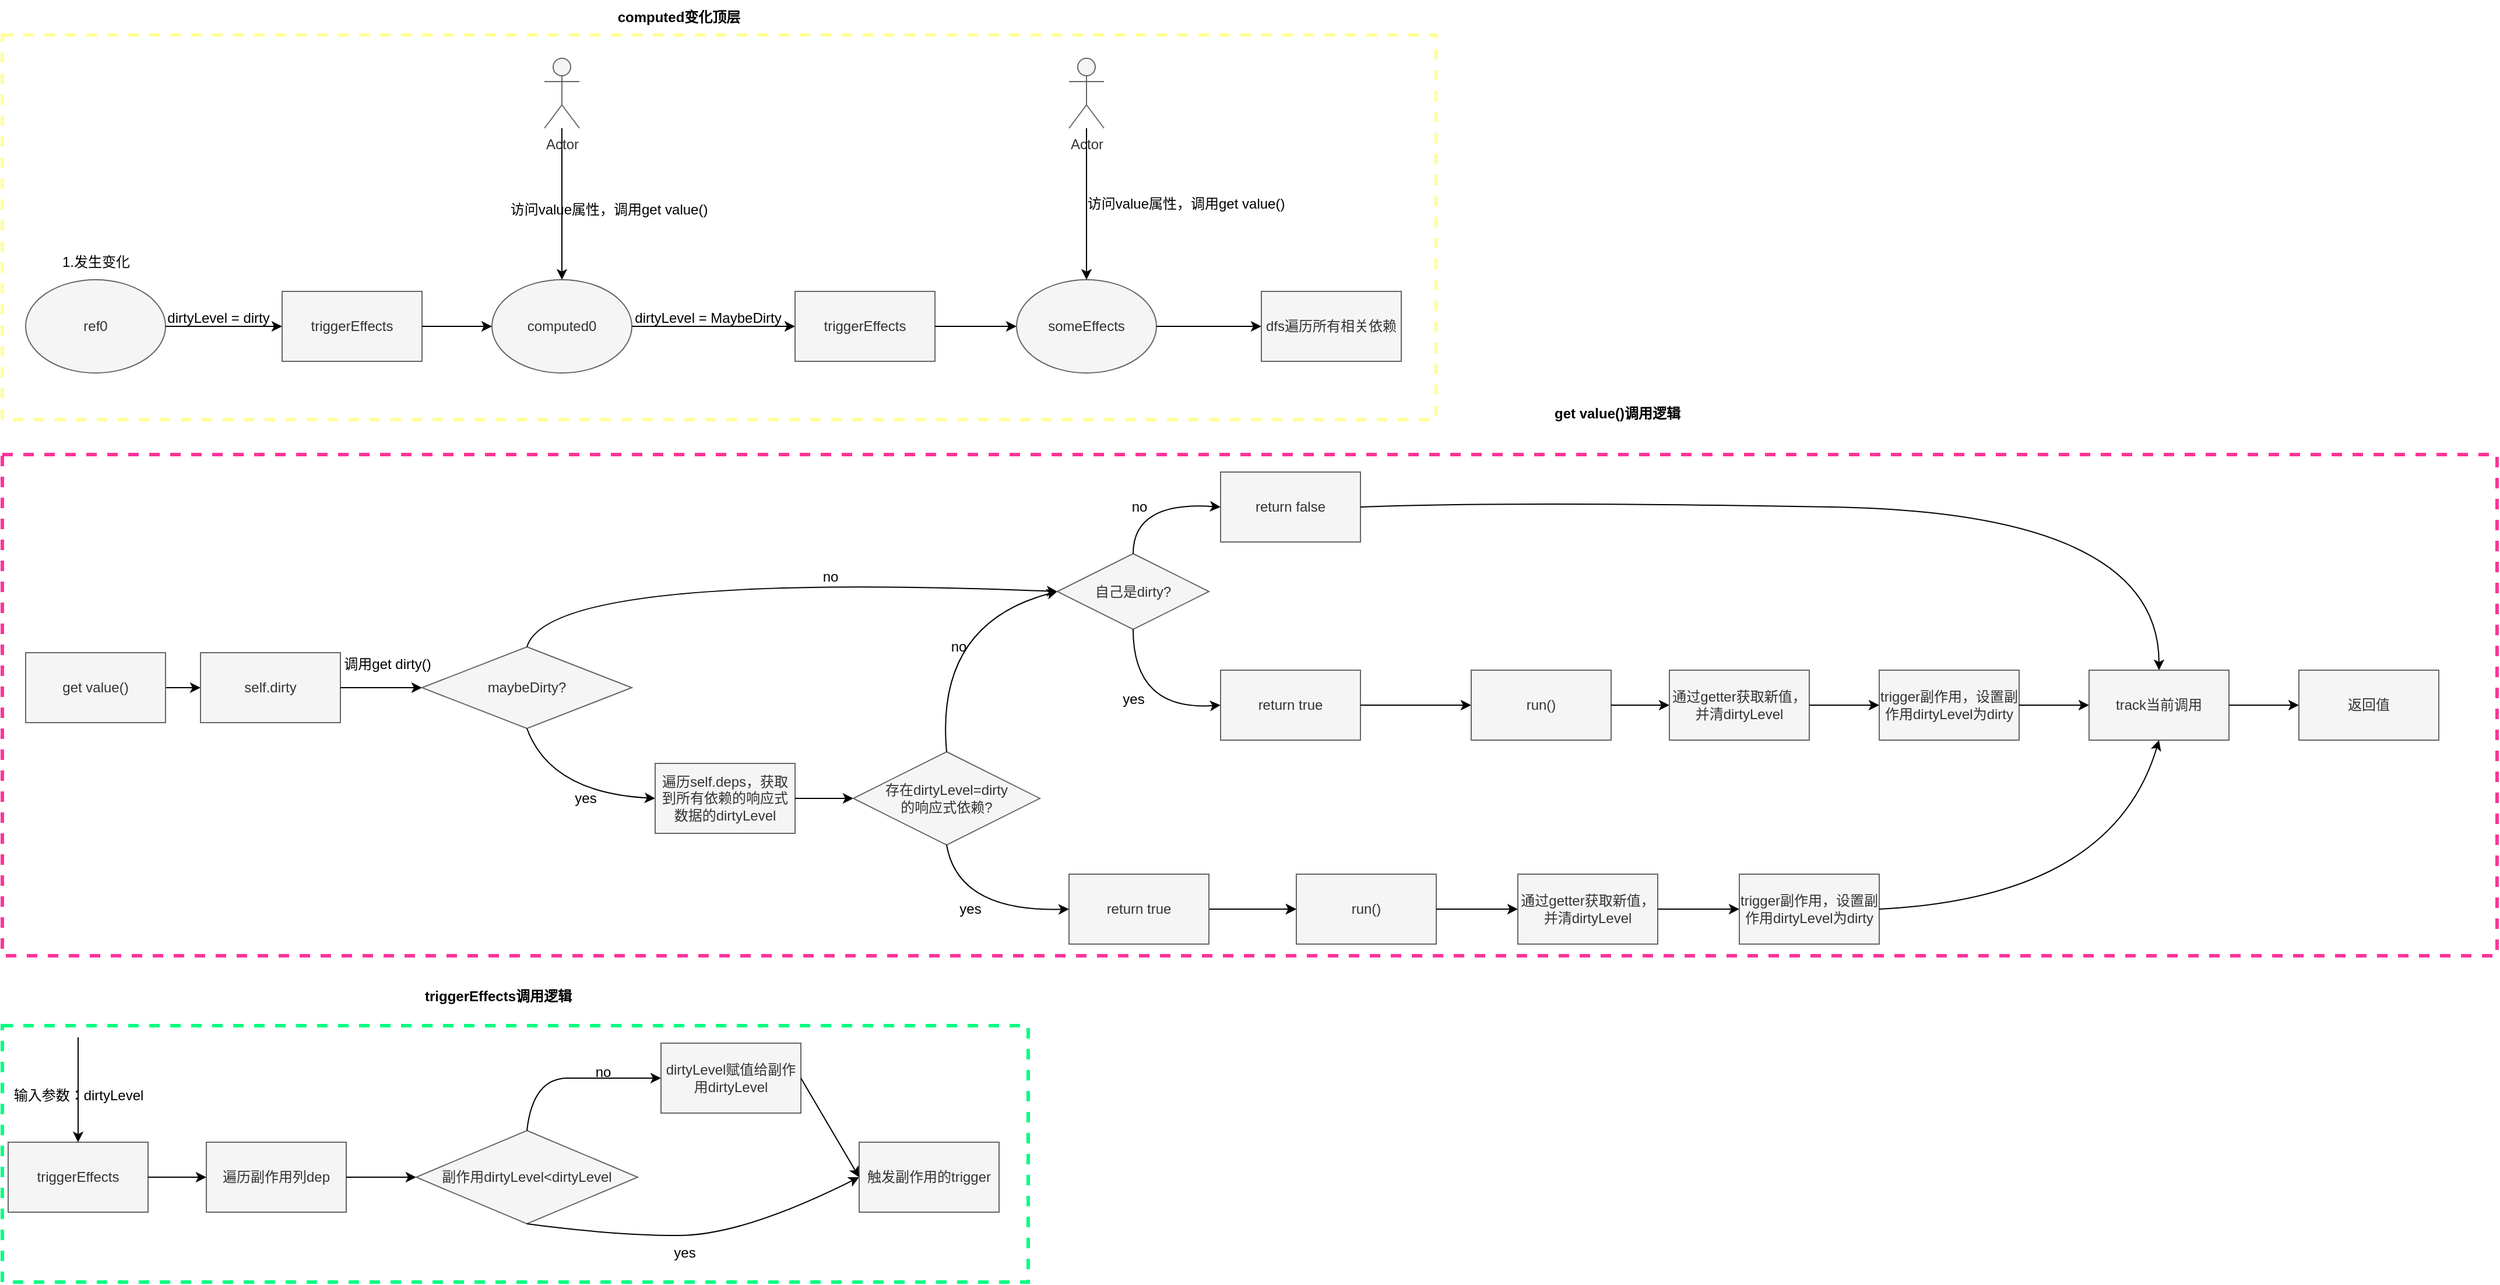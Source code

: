 <mxfile>
    <diagram id="IjNPmNTiGT3FZmEybGMK" name="第 1 页">
        <mxGraphModel dx="1130" dy="779" grid="1" gridSize="10" guides="1" tooltips="1" connect="1" arrows="1" fold="1" page="1" pageScale="1" pageWidth="827" pageHeight="1169" background="#ffffff" math="0" shadow="0">
            <root>
                <mxCell id="0"/>
                <mxCell id="1" parent="0"/>
                <mxCell id="258" value="" style="rounded=0;whiteSpace=wrap;html=1;fontColor=#000000;fillColor=none;strokeColor=#00FF80;dashed=1;strokeWidth=3;" parent="1" vertex="1">
                    <mxGeometry x="470" y="950" width="880" height="220" as="geometry"/>
                </mxCell>
                <mxCell id="253" value="" style="rounded=0;whiteSpace=wrap;html=1;fontColor=#000000;fillColor=none;strokeColor=#FFFF99;dashed=1;strokeWidth=3;" parent="1" vertex="1">
                    <mxGeometry x="470" y="100" width="1230" height="330" as="geometry"/>
                </mxCell>
                <mxCell id="255" value="" style="rounded=0;whiteSpace=wrap;html=1;fontColor=#000000;fillColor=none;strokeColor=#FF3399;dashed=1;strokeWidth=3;" parent="1" vertex="1">
                    <mxGeometry x="470" y="460" width="2140" height="430" as="geometry"/>
                </mxCell>
                <mxCell id="103" value="ref0" style="ellipse;whiteSpace=wrap;html=1;fontColor=#333333;fillColor=#f5f5f5;strokeColor=#666666;" parent="1" vertex="1">
                    <mxGeometry x="490" y="310" width="120" height="80" as="geometry"/>
                </mxCell>
                <mxCell id="104" value="computed0" style="ellipse;whiteSpace=wrap;html=1;fontColor=#333333;fillColor=#f5f5f5;strokeColor=#666666;" parent="1" vertex="1">
                    <mxGeometry x="890" y="310" width="120" height="80" as="geometry"/>
                </mxCell>
                <mxCell id="106" value="" style="endArrow=classic;html=1;fontColor=#000000;exitX=1;exitY=0.5;exitDx=0;exitDy=0;strokeColor=#000000;" parent="1" source="103" target="107" edge="1">
                    <mxGeometry width="50" height="50" relative="1" as="geometry">
                        <mxPoint x="455" y="608" as="sourcePoint"/>
                        <mxPoint x="545" y="378" as="targetPoint"/>
                    </mxGeometry>
                </mxCell>
                <mxCell id="107" value="triggerEffects" style="rounded=0;whiteSpace=wrap;html=1;fontColor=#333333;fillColor=#f5f5f5;strokeColor=#666666;" parent="1" vertex="1">
                    <mxGeometry x="710" y="320" width="120" height="60" as="geometry"/>
                </mxCell>
                <mxCell id="108" value="" style="endArrow=classic;html=1;strokeColor=#000000;fontColor=#000000;exitX=1;exitY=0.5;exitDx=0;exitDy=0;entryX=0;entryY=0.5;entryDx=0;entryDy=0;fillColor=#fff2cc;" parent="1" source="107" target="104" edge="1">
                    <mxGeometry width="50" height="50" relative="1" as="geometry">
                        <mxPoint x="715" y="520" as="sourcePoint"/>
                        <mxPoint x="505" y="290" as="targetPoint"/>
                    </mxGeometry>
                </mxCell>
                <mxCell id="110" value="" style="endArrow=classic;html=1;fontColor=#000000;exitX=1;exitY=0.5;exitDx=0;exitDy=0;entryX=0;entryY=0.5;entryDx=0;entryDy=0;startArrow=none;strokeColor=#000000;" parent="1" source="104" target="111" edge="1">
                    <mxGeometry width="50" height="50" relative="1" as="geometry">
                        <mxPoint x="1060" y="710" as="sourcePoint"/>
                        <mxPoint x="790" y="620" as="targetPoint"/>
                    </mxGeometry>
                </mxCell>
                <mxCell id="111" value="triggerEffects" style="rounded=0;whiteSpace=wrap;html=1;fontColor=#333333;fillColor=#f5f5f5;strokeColor=#666666;" parent="1" vertex="1">
                    <mxGeometry x="1150" y="320" width="120" height="60" as="geometry"/>
                </mxCell>
                <mxCell id="115" value="someEffects" style="ellipse;whiteSpace=wrap;html=1;fontColor=#333333;fillColor=#f5f5f5;strokeColor=#666666;" parent="1" vertex="1">
                    <mxGeometry x="1340" y="310" width="120" height="80" as="geometry"/>
                </mxCell>
                <mxCell id="116" value="" style="endArrow=classic;html=1;strokeColor=#000000;fontColor=#000000;exitX=1;exitY=0.5;exitDx=0;exitDy=0;entryX=0;entryY=0.5;entryDx=0;entryDy=0;fillColor=#fff2cc;" parent="1" source="111" target="115" edge="1">
                    <mxGeometry width="50" height="50" relative="1" as="geometry">
                        <mxPoint x="791" y="745" as="sourcePoint"/>
                        <mxPoint x="1111" y="725" as="targetPoint"/>
                    </mxGeometry>
                </mxCell>
                <mxCell id="120" value="1.发生变化" style="text;html=1;align=center;verticalAlign=middle;resizable=0;points=[];autosize=1;strokeColor=none;fillColor=none;fontColor=#000000;" parent="1" vertex="1">
                    <mxGeometry x="510" y="280" width="80" height="30" as="geometry"/>
                </mxCell>
                <mxCell id="127" value="" style="endArrow=classic;html=1;strokeColor=#000000;fontColor=#000000;exitX=1;exitY=0.5;exitDx=0;exitDy=0;entryX=0;entryY=0.5;entryDx=0;entryDy=0;fillColor=#fff2cc;" parent="1" source="115" target="138" edge="1">
                    <mxGeometry width="50" height="50" relative="1" as="geometry">
                        <mxPoint x="791" y="945" as="sourcePoint"/>
                        <mxPoint x="1600" y="350" as="targetPoint"/>
                    </mxGeometry>
                </mxCell>
                <mxCell id="138" value="dfs遍历所有相关依赖" style="rounded=0;whiteSpace=wrap;html=1;fontColor=#333333;fillColor=#f5f5f5;strokeColor=#666666;" parent="1" vertex="1">
                    <mxGeometry x="1550" y="320" width="120" height="60" as="geometry"/>
                </mxCell>
                <mxCell id="163" value="self.dirty" style="rounded=0;whiteSpace=wrap;html=1;fillColor=#f5f5f5;fontColor=#333333;strokeColor=#666666;" parent="1" vertex="1">
                    <mxGeometry x="640" y="630" width="120" height="60" as="geometry"/>
                </mxCell>
                <mxCell id="168" value="" style="edgeStyle=none;html=1;strokeColor=#000000;" parent="1" source="165" target="163" edge="1">
                    <mxGeometry relative="1" as="geometry"/>
                </mxCell>
                <mxCell id="165" value="get value()" style="rounded=0;whiteSpace=wrap;html=1;fillColor=#f5f5f5;fontColor=#333333;strokeColor=#666666;" parent="1" vertex="1">
                    <mxGeometry x="490" y="630" width="120" height="60" as="geometry"/>
                </mxCell>
                <mxCell id="177" value="" style="endArrow=classic;html=1;strokeColor=#000000;fontColor=#000000;exitX=1;exitY=0.5;exitDx=0;exitDy=0;entryX=0;entryY=0.5;entryDx=0;entryDy=0;" parent="1" source="163" target="178" edge="1">
                    <mxGeometry width="50" height="50" relative="1" as="geometry">
                        <mxPoint x="780" y="680" as="sourcePoint"/>
                        <mxPoint x="830" y="660" as="targetPoint"/>
                    </mxGeometry>
                </mxCell>
                <mxCell id="178" value="maybeDirty?" style="rhombus;whiteSpace=wrap;html=1;fontColor=#333333;fillColor=#f5f5f5;strokeColor=#666666;" parent="1" vertex="1">
                    <mxGeometry x="830" y="625" width="180" height="70" as="geometry"/>
                </mxCell>
                <mxCell id="179" value="" style="curved=1;endArrow=classic;html=1;strokeColor=#000000;fontColor=#000000;exitX=0.5;exitY=0;exitDx=0;exitDy=0;entryX=0;entryY=0.5;entryDx=0;entryDy=0;" parent="1" source="178" target="194" edge="1">
                    <mxGeometry width="50" height="50" relative="1" as="geometry">
                        <mxPoint x="940" y="585" as="sourcePoint"/>
                        <mxPoint x="1380" y="570" as="targetPoint"/>
                        <Array as="points">
                            <mxPoint x="940" y="560"/>
                        </Array>
                    </mxGeometry>
                </mxCell>
                <mxCell id="180" value="" style="curved=1;endArrow=classic;html=1;strokeColor=#000000;fontColor=#000000;exitX=0.5;exitY=1;exitDx=0;exitDy=0;entryX=0;entryY=0.5;entryDx=0;entryDy=0;" parent="1" source="178" target="183" edge="1">
                    <mxGeometry width="50" height="50" relative="1" as="geometry">
                        <mxPoint x="930" y="787.5" as="sourcePoint"/>
                        <mxPoint x="1040" y="740" as="targetPoint"/>
                        <Array as="points">
                            <mxPoint x="940" y="750"/>
                        </Array>
                    </mxGeometry>
                </mxCell>
                <mxCell id="181" value="no" style="text;html=1;align=center;verticalAlign=middle;resizable=0;points=[];autosize=1;strokeColor=none;fillColor=none;fontColor=#000000;" parent="1" vertex="1">
                    <mxGeometry x="1160" y="550" width="40" height="30" as="geometry"/>
                </mxCell>
                <mxCell id="182" value="yes" style="text;html=1;align=center;verticalAlign=middle;resizable=0;points=[];autosize=1;strokeColor=none;fillColor=none;fontColor=#000000;" parent="1" vertex="1">
                    <mxGeometry x="950" y="740" width="40" height="30" as="geometry"/>
                </mxCell>
                <mxCell id="183" value="遍历self.deps，获取到所有依赖的响应式数据的dirtyLevel" style="rounded=0;whiteSpace=wrap;html=1;fontColor=#333333;fillColor=#f5f5f5;strokeColor=#666666;" parent="1" vertex="1">
                    <mxGeometry x="1030" y="725" width="120" height="60" as="geometry"/>
                </mxCell>
                <mxCell id="184" value="" style="endArrow=classic;html=1;strokeColor=#000000;fontColor=#000000;exitX=1;exitY=0.5;exitDx=0;exitDy=0;entryX=0;entryY=0.5;entryDx=0;entryDy=0;" parent="1" source="183" target="187" edge="1">
                    <mxGeometry width="50" height="50" relative="1" as="geometry">
                        <mxPoint x="1200" y="760" as="sourcePoint"/>
                        <mxPoint x="1230" y="755" as="targetPoint"/>
                    </mxGeometry>
                </mxCell>
                <mxCell id="187" value="存在dirtyLevel=dirty&lt;br&gt;的响应式依赖?" style="rhombus;whiteSpace=wrap;html=1;fontColor=#333333;fillColor=#f5f5f5;strokeColor=#666666;" parent="1" vertex="1">
                    <mxGeometry x="1200" y="715" width="160" height="80" as="geometry"/>
                </mxCell>
                <mxCell id="188" value="" style="curved=1;endArrow=classic;html=1;strokeColor=#000000;fontColor=#000000;exitX=0.5;exitY=0;exitDx=0;exitDy=0;entryX=0;entryY=0.5;entryDx=0;entryDy=0;" parent="1" source="187" target="194" edge="1">
                    <mxGeometry width="50" height="50" relative="1" as="geometry">
                        <mxPoint x="1280" y="715" as="sourcePoint"/>
                        <mxPoint x="1370" y="600" as="targetPoint"/>
                        <Array as="points">
                            <mxPoint x="1270" y="605"/>
                        </Array>
                    </mxGeometry>
                </mxCell>
                <mxCell id="189" value="no" style="text;html=1;align=center;verticalAlign=middle;resizable=0;points=[];autosize=1;strokeColor=none;fillColor=none;fontColor=#000000;" parent="1" vertex="1">
                    <mxGeometry x="1270" y="610" width="40" height="30" as="geometry"/>
                </mxCell>
                <mxCell id="190" value="" style="curved=1;endArrow=classic;html=1;strokeColor=#000000;fontColor=#000000;exitX=0.5;exitY=1;exitDx=0;exitDy=0;entryX=0;entryY=0.5;entryDx=0;entryDy=0;" parent="1" source="187" target="193" edge="1">
                    <mxGeometry width="50" height="50" relative="1" as="geometry">
                        <mxPoint x="1280" y="798" as="sourcePoint"/>
                        <mxPoint x="1430" y="845" as="targetPoint"/>
                        <Array as="points">
                            <mxPoint x="1290" y="852.5"/>
                        </Array>
                    </mxGeometry>
                </mxCell>
                <mxCell id="191" value="yes" style="text;html=1;align=center;verticalAlign=middle;resizable=0;points=[];autosize=1;strokeColor=none;fillColor=none;fontColor=#000000;" parent="1" vertex="1">
                    <mxGeometry x="1280" y="835" width="40" height="30" as="geometry"/>
                </mxCell>
                <mxCell id="206" value="" style="edgeStyle=none;html=1;strokeColor=#000000;fontColor=#000000;" parent="1" source="193" target="204" edge="1">
                    <mxGeometry relative="1" as="geometry"/>
                </mxCell>
                <mxCell id="193" value="return true" style="rounded=0;whiteSpace=wrap;html=1;fontColor=#333333;fillColor=#f5f5f5;strokeColor=#666666;" parent="1" vertex="1">
                    <mxGeometry x="1385" y="820" width="120" height="60" as="geometry"/>
                </mxCell>
                <mxCell id="194" value="自己是dirty?" style="rhombus;whiteSpace=wrap;html=1;fontColor=#333333;fillColor=#f5f5f5;strokeColor=#666666;" parent="1" vertex="1">
                    <mxGeometry x="1375" y="545" width="130" height="65" as="geometry"/>
                </mxCell>
                <mxCell id="195" value="" style="curved=1;endArrow=classic;html=1;strokeColor=#000000;fontColor=#000000;entryX=0;entryY=0.5;entryDx=0;entryDy=0;exitX=0.5;exitY=1;exitDx=0;exitDy=0;" parent="1" source="194" target="197" edge="1">
                    <mxGeometry width="50" height="50" relative="1" as="geometry">
                        <mxPoint x="1440" y="615" as="sourcePoint"/>
                        <mxPoint x="1560" y="680" as="targetPoint"/>
                        <Array as="points">
                            <mxPoint x="1440" y="680"/>
                        </Array>
                    </mxGeometry>
                </mxCell>
                <mxCell id="196" value="yes" style="text;html=1;align=center;verticalAlign=middle;resizable=0;points=[];autosize=1;strokeColor=none;fillColor=none;fontColor=#000000;" parent="1" vertex="1">
                    <mxGeometry x="1420" y="655" width="40" height="30" as="geometry"/>
                </mxCell>
                <mxCell id="197" value="return true" style="rounded=0;whiteSpace=wrap;html=1;fontColor=#333333;fillColor=#f5f5f5;strokeColor=#666666;" parent="1" vertex="1">
                    <mxGeometry x="1515" y="645" width="120" height="60" as="geometry"/>
                </mxCell>
                <mxCell id="198" value="" style="curved=1;endArrow=classic;html=1;strokeColor=#000000;fontColor=#000000;entryX=0;entryY=0.5;entryDx=0;entryDy=0;exitX=0.5;exitY=0;exitDx=0;exitDy=0;" parent="1" source="194" target="200" edge="1">
                    <mxGeometry width="50" height="50" relative="1" as="geometry">
                        <mxPoint x="1450" y="445" as="sourcePoint"/>
                        <mxPoint x="1570" y="515" as="targetPoint"/>
                        <Array as="points">
                            <mxPoint x="1440" y="500"/>
                        </Array>
                    </mxGeometry>
                </mxCell>
                <mxCell id="199" value="no" style="text;html=1;align=center;verticalAlign=middle;resizable=0;points=[];autosize=1;strokeColor=none;fillColor=none;fontColor=#000000;" parent="1" vertex="1">
                    <mxGeometry x="1425" y="490" width="40" height="30" as="geometry"/>
                </mxCell>
                <mxCell id="200" value="return false" style="rounded=0;whiteSpace=wrap;html=1;fontColor=#333333;fillColor=#f5f5f5;strokeColor=#666666;" parent="1" vertex="1">
                    <mxGeometry x="1515" y="475" width="120" height="60" as="geometry"/>
                </mxCell>
                <mxCell id="201" value="" style="endArrow=classic;html=1;strokeColor=#000000;fontColor=#000000;exitX=1;exitY=0.5;exitDx=0;exitDy=0;entryX=0;entryY=0.5;entryDx=0;entryDy=0;" parent="1" source="197" target="202" edge="1">
                    <mxGeometry width="50" height="50" relative="1" as="geometry">
                        <mxPoint x="1820" y="800" as="sourcePoint"/>
                        <mxPoint x="1720" y="675" as="targetPoint"/>
                    </mxGeometry>
                </mxCell>
                <mxCell id="202" value="run()" style="rounded=0;whiteSpace=wrap;html=1;fontColor=#333333;fillColor=#f5f5f5;strokeColor=#666666;" parent="1" vertex="1">
                    <mxGeometry x="1730" y="645" width="120" height="60" as="geometry"/>
                </mxCell>
                <mxCell id="203" value="" style="endArrow=classic;html=1;strokeColor=#000000;fontColor=#000000;entryX=0;entryY=0.5;entryDx=0;entryDy=0;" parent="1" target="204" edge="1">
                    <mxGeometry width="50" height="50" relative="1" as="geometry">
                        <mxPoint x="1510" y="850" as="sourcePoint"/>
                        <mxPoint x="1565" y="850" as="targetPoint"/>
                    </mxGeometry>
                </mxCell>
                <mxCell id="204" value="run()" style="rounded=0;whiteSpace=wrap;html=1;fontColor=#333333;fillColor=#f5f5f5;strokeColor=#666666;" parent="1" vertex="1">
                    <mxGeometry x="1580" y="820" width="120" height="60" as="geometry"/>
                </mxCell>
                <mxCell id="205" value="" style="endArrow=classic;html=1;strokeColor=#000000;fontColor=#000000;exitX=1;exitY=0.5;exitDx=0;exitDy=0;entryX=0;entryY=0.5;entryDx=0;entryDy=0;" parent="1" source="204" target="207" edge="1">
                    <mxGeometry width="50" height="50" relative="1" as="geometry">
                        <mxPoint x="1820" y="800" as="sourcePoint"/>
                        <mxPoint x="1770" y="850" as="targetPoint"/>
                    </mxGeometry>
                </mxCell>
                <mxCell id="207" value="通过getter获取新值，并清dirtyLevel" style="rounded=0;whiteSpace=wrap;html=1;fontColor=#333333;fillColor=#f5f5f5;strokeColor=#666666;" parent="1" vertex="1">
                    <mxGeometry x="1770" y="820" width="120" height="60" as="geometry"/>
                </mxCell>
                <mxCell id="208" value="" style="endArrow=classic;html=1;strokeColor=#000000;fontColor=#000000;exitX=1;exitY=0.5;exitDx=0;exitDy=0;entryX=0;entryY=0.5;entryDx=0;entryDy=0;" parent="1" source="202" target="209" edge="1">
                    <mxGeometry width="50" height="50" relative="1" as="geometry">
                        <mxPoint x="1860" y="675" as="sourcePoint"/>
                        <mxPoint x="1930" y="675" as="targetPoint"/>
                    </mxGeometry>
                </mxCell>
                <mxCell id="209" value="通过getter获取新值，并清dirtyLevel" style="rounded=0;whiteSpace=wrap;html=1;fontColor=#333333;fillColor=#f5f5f5;strokeColor=#666666;" parent="1" vertex="1">
                    <mxGeometry x="1900" y="645" width="120" height="60" as="geometry"/>
                </mxCell>
                <mxCell id="210" value="" style="endArrow=classic;html=1;strokeColor=#000000;fontColor=#000000;exitX=1;exitY=0.5;exitDx=0;exitDy=0;entryX=0;entryY=0.5;entryDx=0;entryDy=0;" parent="1" source="207" target="211" edge="1">
                    <mxGeometry width="50" height="50" relative="1" as="geometry">
                        <mxPoint x="1820" y="790" as="sourcePoint"/>
                        <mxPoint x="1960" y="850" as="targetPoint"/>
                    </mxGeometry>
                </mxCell>
                <mxCell id="211" value="trigger副作用，设置副作用dirtyLevel为dirty" style="rounded=0;whiteSpace=wrap;html=1;fontColor=#333333;fillColor=#f5f5f5;strokeColor=#666666;" parent="1" vertex="1">
                    <mxGeometry x="1960" y="820" width="120" height="60" as="geometry"/>
                </mxCell>
                <mxCell id="212" value="trigger副作用，设置副作用dirtyLevel为dirty" style="rounded=0;whiteSpace=wrap;html=1;fontColor=#333333;fillColor=#f5f5f5;strokeColor=#666666;" parent="1" vertex="1">
                    <mxGeometry x="2080" y="645" width="120" height="60" as="geometry"/>
                </mxCell>
                <mxCell id="213" value="" style="endArrow=classic;html=1;strokeColor=#000000;fontColor=#000000;exitX=1;exitY=0.5;exitDx=0;exitDy=0;entryX=0;entryY=0.5;entryDx=0;entryDy=0;" parent="1" source="209" target="212" edge="1">
                    <mxGeometry width="50" height="50" relative="1" as="geometry">
                        <mxPoint x="1760" y="790" as="sourcePoint"/>
                        <mxPoint x="1810" y="740" as="targetPoint"/>
                    </mxGeometry>
                </mxCell>
                <mxCell id="214" value="track当前调用" style="rounded=0;whiteSpace=wrap;html=1;fontColor=#333333;fillColor=#f5f5f5;strokeColor=#666666;" parent="1" vertex="1">
                    <mxGeometry x="2260" y="645" width="120" height="60" as="geometry"/>
                </mxCell>
                <mxCell id="215" value="" style="curved=1;endArrow=classic;html=1;strokeColor=#000000;fontColor=#000000;exitX=1;exitY=0.5;exitDx=0;exitDy=0;entryX=0.5;entryY=0;entryDx=0;entryDy=0;" parent="1" source="200" target="214" edge="1">
                    <mxGeometry width="50" height="50" relative="1" as="geometry">
                        <mxPoint x="1710" y="500" as="sourcePoint"/>
                        <mxPoint x="1760" y="450" as="targetPoint"/>
                        <Array as="points">
                            <mxPoint x="1760" y="500"/>
                            <mxPoint x="2320" y="510"/>
                        </Array>
                    </mxGeometry>
                </mxCell>
                <mxCell id="216" value="" style="endArrow=classic;html=1;strokeColor=#000000;fontColor=#000000;exitX=1;exitY=0.5;exitDx=0;exitDy=0;entryX=0;entryY=0.5;entryDx=0;entryDy=0;" parent="1" source="212" target="214" edge="1">
                    <mxGeometry width="50" height="50" relative="1" as="geometry">
                        <mxPoint x="2040" y="690" as="sourcePoint"/>
                        <mxPoint x="2090" y="640" as="targetPoint"/>
                    </mxGeometry>
                </mxCell>
                <mxCell id="217" value="" style="curved=1;endArrow=classic;html=1;strokeColor=#000000;fontColor=#000000;exitX=1;exitY=0.5;exitDx=0;exitDy=0;entryX=0.5;entryY=1;entryDx=0;entryDy=0;" parent="1" source="211" target="214" edge="1">
                    <mxGeometry width="50" height="50" relative="1" as="geometry">
                        <mxPoint x="2100" y="855" as="sourcePoint"/>
                        <mxPoint x="2785" y="995" as="targetPoint"/>
                        <Array as="points">
                            <mxPoint x="2280" y="840"/>
                        </Array>
                    </mxGeometry>
                </mxCell>
                <mxCell id="218" value="" style="endArrow=classic;html=1;strokeColor=#000000;fontColor=#000000;exitX=1;exitY=0.5;exitDx=0;exitDy=0;" parent="1" source="214" target="219" edge="1">
                    <mxGeometry width="50" height="50" relative="1" as="geometry">
                        <mxPoint x="2110" y="690" as="sourcePoint"/>
                        <mxPoint x="2440" y="675" as="targetPoint"/>
                    </mxGeometry>
                </mxCell>
                <mxCell id="219" value="返回值" style="rounded=0;whiteSpace=wrap;html=1;fontColor=#333333;fillColor=#f5f5f5;strokeColor=#666666;" parent="1" vertex="1">
                    <mxGeometry x="2440" y="645" width="120" height="60" as="geometry"/>
                </mxCell>
                <mxCell id="223" value="triggerEffects" style="rounded=0;whiteSpace=wrap;html=1;fontColor=#333333;fillColor=#f5f5f5;strokeColor=#666666;" parent="1" vertex="1">
                    <mxGeometry x="475" y="1050" width="120" height="60" as="geometry"/>
                </mxCell>
                <mxCell id="224" value="" style="endArrow=classic;html=1;strokeColor=#000000;fontColor=#000000;exitX=1;exitY=0.5;exitDx=0;exitDy=0;entryX=0;entryY=0.5;entryDx=0;entryDy=0;" parent="1" source="223" target="225" edge="1">
                    <mxGeometry width="50" height="50" relative="1" as="geometry">
                        <mxPoint x="645" y="1100" as="sourcePoint"/>
                        <mxPoint x="675" y="1080" as="targetPoint"/>
                    </mxGeometry>
                </mxCell>
                <mxCell id="225" value="遍历副作用列dep" style="rounded=0;whiteSpace=wrap;html=1;fontColor=#333333;fillColor=#f5f5f5;strokeColor=#666666;" parent="1" vertex="1">
                    <mxGeometry x="645" y="1050" width="120" height="60" as="geometry"/>
                </mxCell>
                <mxCell id="226" value="" style="endArrow=classic;html=1;strokeColor=#000000;fontColor=#000000;exitX=1;exitY=0.5;exitDx=0;exitDy=0;entryX=0;entryY=0.5;entryDx=0;entryDy=0;" parent="1" source="225" target="228" edge="1">
                    <mxGeometry width="50" height="50" relative="1" as="geometry">
                        <mxPoint x="925" y="920" as="sourcePoint"/>
                        <mxPoint x="825" y="1080" as="targetPoint"/>
                    </mxGeometry>
                </mxCell>
                <mxCell id="228" value="副作用dirtyLevel&amp;lt;dirtyLevel" style="rhombus;whiteSpace=wrap;html=1;fontColor=#333333;fillColor=#f5f5f5;strokeColor=#666666;" parent="1" vertex="1">
                    <mxGeometry x="825" y="1040" width="190" height="80" as="geometry"/>
                </mxCell>
                <mxCell id="229" value="" style="endArrow=classic;html=1;strokeColor=#000000;fontColor=#000000;entryX=0.5;entryY=0;entryDx=0;entryDy=0;" parent="1" target="223" edge="1">
                    <mxGeometry width="50" height="50" relative="1" as="geometry">
                        <mxPoint x="535" y="960" as="sourcePoint"/>
                        <mxPoint x="975" y="940" as="targetPoint"/>
                    </mxGeometry>
                </mxCell>
                <mxCell id="230" value="输入参数：dirtyLevel" style="text;html=1;align=center;verticalAlign=middle;resizable=0;points=[];autosize=1;strokeColor=none;fillColor=none;fontColor=#000000;" parent="1" vertex="1">
                    <mxGeometry x="470" y="995" width="130" height="30" as="geometry"/>
                </mxCell>
                <mxCell id="231" value="" style="curved=1;endArrow=classic;html=1;strokeColor=#000000;fontColor=#000000;exitX=0.5;exitY=0;exitDx=0;exitDy=0;entryX=0;entryY=0.5;entryDx=0;entryDy=0;" parent="1" source="228" target="232" edge="1">
                    <mxGeometry width="50" height="50" relative="1" as="geometry">
                        <mxPoint x="925" y="925" as="sourcePoint"/>
                        <mxPoint x="1035" y="995" as="targetPoint"/>
                        <Array as="points">
                            <mxPoint x="925" y="995"/>
                            <mxPoint x="985" y="995"/>
                        </Array>
                    </mxGeometry>
                </mxCell>
                <mxCell id="232" value="dirtyLevel赋值给副作用dirtyLevel" style="rounded=0;whiteSpace=wrap;html=1;fontColor=#333333;fillColor=#f5f5f5;strokeColor=#666666;" parent="1" vertex="1">
                    <mxGeometry x="1035" y="965" width="120" height="60" as="geometry"/>
                </mxCell>
                <mxCell id="233" value="" style="curved=1;endArrow=classic;html=1;strokeColor=#000000;fontColor=#000000;exitX=0.5;exitY=1;exitDx=0;exitDy=0;entryX=0;entryY=0.5;entryDx=0;entryDy=0;" parent="1" source="228" target="234" edge="1">
                    <mxGeometry width="50" height="50" relative="1" as="geometry">
                        <mxPoint x="920" y="1210" as="sourcePoint"/>
                        <mxPoint x="1035" y="1165" as="targetPoint"/>
                        <Array as="points">
                            <mxPoint x="995" y="1130"/>
                            <mxPoint x="1105" y="1130"/>
                        </Array>
                    </mxGeometry>
                </mxCell>
                <mxCell id="234" value="触发副作用的trigger" style="rounded=0;whiteSpace=wrap;html=1;fontColor=#333333;fillColor=#f5f5f5;strokeColor=#666666;" parent="1" vertex="1">
                    <mxGeometry x="1205" y="1050" width="120" height="60" as="geometry"/>
                </mxCell>
                <mxCell id="235" value="no" style="text;html=1;align=center;verticalAlign=middle;resizable=0;points=[];autosize=1;strokeColor=none;fillColor=none;fontColor=#000000;" parent="1" vertex="1">
                    <mxGeometry x="965" y="975" width="40" height="30" as="geometry"/>
                </mxCell>
                <mxCell id="236" value="yes" style="text;html=1;align=center;verticalAlign=middle;resizable=0;points=[];autosize=1;strokeColor=none;fillColor=none;fontColor=#000000;" parent="1" vertex="1">
                    <mxGeometry x="1035" y="1130" width="40" height="30" as="geometry"/>
                </mxCell>
                <mxCell id="238" value="" style="endArrow=classic;html=1;strokeColor=#000000;fontColor=#000000;exitX=1;exitY=0.5;exitDx=0;exitDy=0;entryX=0;entryY=0.5;entryDx=0;entryDy=0;" parent="1" source="232" target="234" edge="1">
                    <mxGeometry width="50" height="50" relative="1" as="geometry">
                        <mxPoint x="955" y="1120" as="sourcePoint"/>
                        <mxPoint x="1225" y="1120" as="targetPoint"/>
                    </mxGeometry>
                </mxCell>
                <mxCell id="240" value="dirtyLevel = dirty" style="text;html=1;align=center;verticalAlign=middle;resizable=0;points=[];autosize=1;strokeColor=none;fillColor=none;fontColor=#000000;" parent="1" vertex="1">
                    <mxGeometry x="600" y="328" width="110" height="30" as="geometry"/>
                </mxCell>
                <mxCell id="243" value="dirtyLevel = MaybeDirty" style="text;html=1;align=center;verticalAlign=middle;resizable=0;points=[];autosize=1;strokeColor=none;fillColor=none;fontColor=#000000;" parent="1" vertex="1">
                    <mxGeometry x="1000" y="328" width="150" height="30" as="geometry"/>
                </mxCell>
                <mxCell id="244" value="Actor" style="shape=umlActor;verticalLabelPosition=bottom;verticalAlign=top;html=1;outlineConnect=0;fontColor=#333333;fillColor=#f5f5f5;strokeColor=#666666;" parent="1" vertex="1">
                    <mxGeometry x="935" y="120" width="30" height="60" as="geometry"/>
                </mxCell>
                <mxCell id="245" value="Actor" style="shape=umlActor;verticalLabelPosition=bottom;verticalAlign=top;html=1;outlineConnect=0;fontColor=#333333;fillColor=#f5f5f5;strokeColor=#666666;" parent="1" vertex="1">
                    <mxGeometry x="1385" y="120" width="30" height="60" as="geometry"/>
                </mxCell>
                <mxCell id="246" value="" style="endArrow=classic;html=1;strokeColor=#000000;fontColor=#000000;entryX=0.5;entryY=0;entryDx=0;entryDy=0;" parent="1" source="244" target="104" edge="1">
                    <mxGeometry width="50" height="50" relative="1" as="geometry">
                        <mxPoint x="1070" y="250" as="sourcePoint"/>
                        <mxPoint x="1120" y="200" as="targetPoint"/>
                    </mxGeometry>
                </mxCell>
                <mxCell id="247" value="" style="endArrow=classic;html=1;strokeColor=#000000;fontColor=#000000;entryX=0.5;entryY=0;entryDx=0;entryDy=0;" parent="1" source="245" target="115" edge="1">
                    <mxGeometry width="50" height="50" relative="1" as="geometry">
                        <mxPoint x="1400" y="240" as="sourcePoint"/>
                        <mxPoint x="1400" y="260" as="targetPoint"/>
                    </mxGeometry>
                </mxCell>
                <mxCell id="249" value="访问value属性，调用get value()" style="text;html=1;align=center;verticalAlign=middle;resizable=0;points=[];autosize=1;strokeColor=none;fillColor=none;fontColor=#000000;" parent="1" vertex="1">
                    <mxGeometry x="895" y="235" width="190" height="30" as="geometry"/>
                </mxCell>
                <mxCell id="251" value="访问value属性，调用get value()" style="text;html=1;align=center;verticalAlign=middle;resizable=0;points=[];autosize=1;strokeColor=none;fillColor=none;fontColor=#000000;" parent="1" vertex="1">
                    <mxGeometry x="1390" y="230" width="190" height="30" as="geometry"/>
                </mxCell>
                <mxCell id="252" value="调用get dirty()" style="text;html=1;align=center;verticalAlign=middle;resizable=0;points=[];autosize=1;strokeColor=none;fillColor=none;fontColor=#000000;" parent="1" vertex="1">
                    <mxGeometry x="750" y="625" width="100" height="30" as="geometry"/>
                </mxCell>
                <mxCell id="254" value="&lt;b&gt;computed变化顶层&lt;/b&gt;" style="text;html=1;align=center;verticalAlign=middle;resizable=0;points=[];autosize=1;strokeColor=none;fillColor=none;fontColor=#000000;dashed=1;" parent="1" vertex="1">
                    <mxGeometry x="985" y="70" width="130" height="30" as="geometry"/>
                </mxCell>
                <mxCell id="257" value="&lt;b&gt;get value()调用逻辑&lt;/b&gt;" style="text;html=1;align=center;verticalAlign=middle;resizable=0;points=[];autosize=1;strokeColor=none;fillColor=none;fontColor=#000000;" parent="1" vertex="1">
                    <mxGeometry x="1790" y="410" width="130" height="30" as="geometry"/>
                </mxCell>
                <mxCell id="259" value="triggerEffects调用逻辑" style="text;html=1;align=center;verticalAlign=middle;resizable=0;points=[];autosize=1;strokeColor=none;fillColor=none;fontColor=#000000;fontStyle=1" parent="1" vertex="1">
                    <mxGeometry x="820" y="910" width="150" height="30" as="geometry"/>
                </mxCell>
            </root>
        </mxGraphModel>
    </diagram>
</mxfile>